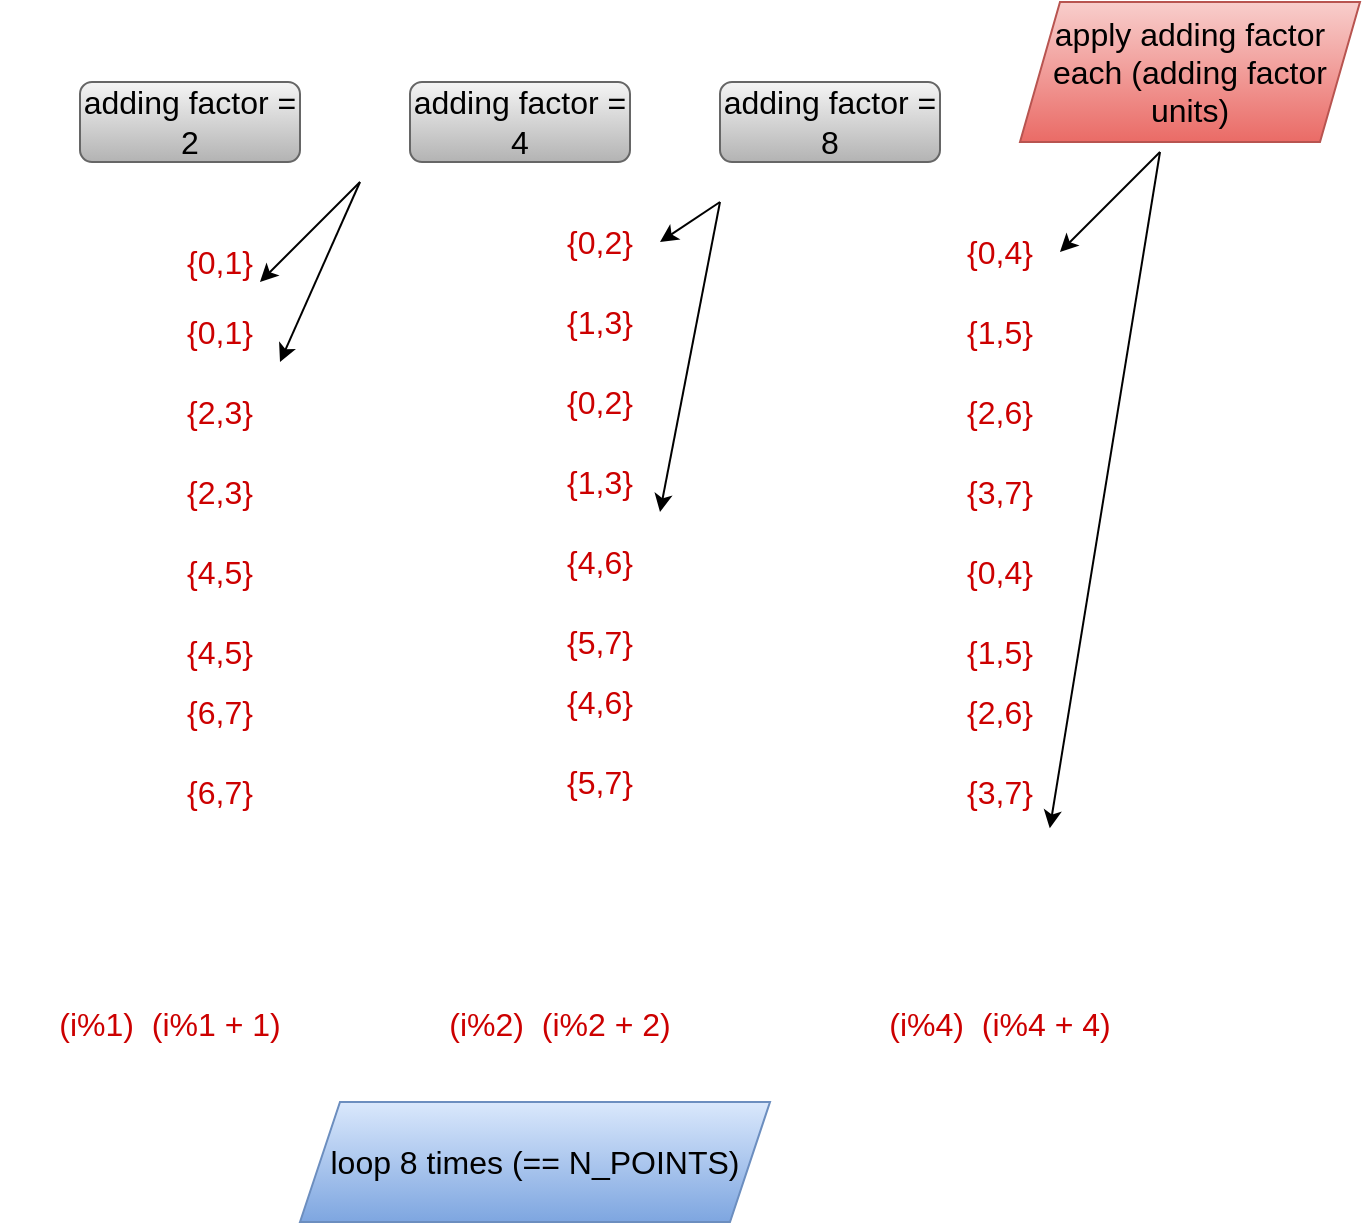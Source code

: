 <mxfile version="20.8.23" type="device"><diagram name="Page-1" id="IMZxmcUkiJM5APazUyDB"><mxGraphModel dx="724" dy="427" grid="1" gridSize="10" guides="1" tooltips="1" connect="1" arrows="1" fold="1" page="1" pageScale="1" pageWidth="1169" pageHeight="1654" math="0" shadow="0"><root><mxCell id="0"/><mxCell id="1" parent="0"/><mxCell id="4G7GijvBDSCk6zwYa0cB-18" value="" style="shape=image;verticalLabelPosition=bottom;labelBackgroundColor=default;verticalAlign=top;aspect=fixed;imageAspect=0;image=https://digitalsystemdesign.in/wp-content/uploads/2019/05/fft_8.png;" vertex="1" parent="1"><mxGeometry x="270" y="390" width="520" height="361" as="geometry"/></mxCell><mxCell id="4G7GijvBDSCk6zwYa0cB-19" value="&lt;font color=&quot;#cc0000&quot; style=&quot;font-size: 16px;&quot;&gt;{0,1}&lt;/font&gt;" style="text;html=1;strokeColor=none;fillColor=none;align=center;verticalAlign=middle;whiteSpace=wrap;rounded=0;" vertex="1" parent="1"><mxGeometry x="350" y="395" width="60" height="30" as="geometry"/></mxCell><mxCell id="4G7GijvBDSCk6zwYa0cB-20" value="&lt;font color=&quot;#cc0000&quot; style=&quot;font-size: 16px;&quot;&gt;{0,1}&lt;/font&gt;" style="text;html=1;strokeColor=none;fillColor=none;align=center;verticalAlign=middle;whiteSpace=wrap;rounded=0;" vertex="1" parent="1"><mxGeometry x="350" y="430" width="60" height="30" as="geometry"/></mxCell><mxCell id="4G7GijvBDSCk6zwYa0cB-21" value="&lt;font color=&quot;#cc0000&quot; style=&quot;font-size: 16px;&quot;&gt;{2,3}&lt;/font&gt;" style="text;html=1;strokeColor=none;fillColor=none;align=center;verticalAlign=middle;whiteSpace=wrap;rounded=0;" vertex="1" parent="1"><mxGeometry x="350" y="470" width="60" height="30" as="geometry"/></mxCell><mxCell id="4G7GijvBDSCk6zwYa0cB-22" value="&lt;font color=&quot;#cc0000&quot; style=&quot;font-size: 16px;&quot;&gt;{2,3}&lt;/font&gt;" style="text;html=1;strokeColor=none;fillColor=none;align=center;verticalAlign=middle;whiteSpace=wrap;rounded=0;" vertex="1" parent="1"><mxGeometry x="350" y="510" width="60" height="30" as="geometry"/></mxCell><mxCell id="4G7GijvBDSCk6zwYa0cB-23" value="&lt;font color=&quot;#cc0000&quot; style=&quot;font-size: 16px;&quot;&gt;{4,5}&lt;/font&gt;" style="text;html=1;strokeColor=none;fillColor=none;align=center;verticalAlign=middle;whiteSpace=wrap;rounded=0;" vertex="1" parent="1"><mxGeometry x="350" y="550" width="60" height="30" as="geometry"/></mxCell><mxCell id="4G7GijvBDSCk6zwYa0cB-24" value="&lt;font color=&quot;#cc0000&quot; style=&quot;font-size: 16px;&quot;&gt;{4,5}&lt;/font&gt;" style="text;html=1;strokeColor=none;fillColor=none;align=center;verticalAlign=middle;whiteSpace=wrap;rounded=0;" vertex="1" parent="1"><mxGeometry x="350" y="590" width="60" height="30" as="geometry"/></mxCell><mxCell id="4G7GijvBDSCk6zwYa0cB-25" value="&lt;font color=&quot;#cc0000&quot; style=&quot;font-size: 16px;&quot;&gt;{6,7}&lt;/font&gt;" style="text;html=1;strokeColor=none;fillColor=none;align=center;verticalAlign=middle;whiteSpace=wrap;rounded=0;" vertex="1" parent="1"><mxGeometry x="350" y="620" width="60" height="30" as="geometry"/></mxCell><mxCell id="4G7GijvBDSCk6zwYa0cB-26" value="&lt;font color=&quot;#cc0000&quot; style=&quot;font-size: 16px;&quot;&gt;{6,7}&lt;/font&gt;" style="text;html=1;strokeColor=none;fillColor=none;align=center;verticalAlign=middle;whiteSpace=wrap;rounded=0;" vertex="1" parent="1"><mxGeometry x="350" y="660" width="60" height="30" as="geometry"/></mxCell><mxCell id="4G7GijvBDSCk6zwYa0cB-27" value="&lt;font color=&quot;#cc0000&quot; style=&quot;font-size: 16px;&quot;&gt;{0,2}&lt;/font&gt;" style="text;html=1;strokeColor=none;fillColor=none;align=center;verticalAlign=middle;whiteSpace=wrap;rounded=0;" vertex="1" parent="1"><mxGeometry x="540" y="385" width="60" height="30" as="geometry"/></mxCell><mxCell id="4G7GijvBDSCk6zwYa0cB-28" value="&lt;font color=&quot;#cc0000&quot; style=&quot;font-size: 16px;&quot;&gt;{1,3}&lt;/font&gt;" style="text;html=1;strokeColor=none;fillColor=none;align=center;verticalAlign=middle;whiteSpace=wrap;rounded=0;" vertex="1" parent="1"><mxGeometry x="540" y="425" width="60" height="30" as="geometry"/></mxCell><mxCell id="4G7GijvBDSCk6zwYa0cB-29" value="&lt;font color=&quot;#cc0000&quot; style=&quot;font-size: 16px;&quot;&gt;{0,2}&lt;/font&gt;" style="text;html=1;strokeColor=none;fillColor=none;align=center;verticalAlign=middle;whiteSpace=wrap;rounded=0;" vertex="1" parent="1"><mxGeometry x="540" y="465" width="60" height="30" as="geometry"/></mxCell><mxCell id="4G7GijvBDSCk6zwYa0cB-30" value="&lt;font color=&quot;#cc0000&quot; style=&quot;font-size: 16px;&quot;&gt;{1,3}&lt;/font&gt;" style="text;html=1;strokeColor=none;fillColor=none;align=center;verticalAlign=middle;whiteSpace=wrap;rounded=0;" vertex="1" parent="1"><mxGeometry x="540" y="505" width="60" height="30" as="geometry"/></mxCell><mxCell id="4G7GijvBDSCk6zwYa0cB-31" value="&lt;font color=&quot;#cc0000&quot; style=&quot;font-size: 16px;&quot;&gt;{4,6}&lt;/font&gt;" style="text;html=1;strokeColor=none;fillColor=none;align=center;verticalAlign=middle;whiteSpace=wrap;rounded=0;" vertex="1" parent="1"><mxGeometry x="540" y="545" width="60" height="30" as="geometry"/></mxCell><mxCell id="4G7GijvBDSCk6zwYa0cB-32" value="&lt;font color=&quot;#cc0000&quot; style=&quot;font-size: 16px;&quot;&gt;{5,7}&lt;/font&gt;" style="text;html=1;strokeColor=none;fillColor=none;align=center;verticalAlign=middle;whiteSpace=wrap;rounded=0;" vertex="1" parent="1"><mxGeometry x="540" y="585" width="60" height="30" as="geometry"/></mxCell><mxCell id="4G7GijvBDSCk6zwYa0cB-33" value="&lt;font color=&quot;#cc0000&quot; style=&quot;font-size: 16px;&quot;&gt;{4,6}&lt;/font&gt;" style="text;html=1;strokeColor=none;fillColor=none;align=center;verticalAlign=middle;whiteSpace=wrap;rounded=0;" vertex="1" parent="1"><mxGeometry x="540" y="615" width="60" height="30" as="geometry"/></mxCell><mxCell id="4G7GijvBDSCk6zwYa0cB-34" value="&lt;font color=&quot;#cc0000&quot; style=&quot;font-size: 16px;&quot;&gt;{5,7}&lt;/font&gt;" style="text;html=1;strokeColor=none;fillColor=none;align=center;verticalAlign=middle;whiteSpace=wrap;rounded=0;" vertex="1" parent="1"><mxGeometry x="540" y="655" width="60" height="30" as="geometry"/></mxCell><mxCell id="4G7GijvBDSCk6zwYa0cB-35" value="&lt;font color=&quot;#cc0000&quot; style=&quot;font-size: 16px;&quot;&gt;{0,4}&lt;/font&gt;" style="text;html=1;strokeColor=none;fillColor=none;align=center;verticalAlign=middle;whiteSpace=wrap;rounded=0;" vertex="1" parent="1"><mxGeometry x="740" y="390" width="60" height="30" as="geometry"/></mxCell><mxCell id="4G7GijvBDSCk6zwYa0cB-36" value="&lt;font color=&quot;#cc0000&quot; style=&quot;font-size: 16px;&quot;&gt;{1,5}&lt;/font&gt;" style="text;html=1;strokeColor=none;fillColor=none;align=center;verticalAlign=middle;whiteSpace=wrap;rounded=0;" vertex="1" parent="1"><mxGeometry x="740" y="430" width="60" height="30" as="geometry"/></mxCell><mxCell id="4G7GijvBDSCk6zwYa0cB-37" value="&lt;font color=&quot;#cc0000&quot; style=&quot;font-size: 16px;&quot;&gt;{2,6}&lt;/font&gt;" style="text;html=1;strokeColor=none;fillColor=none;align=center;verticalAlign=middle;whiteSpace=wrap;rounded=0;" vertex="1" parent="1"><mxGeometry x="740" y="470" width="60" height="30" as="geometry"/></mxCell><mxCell id="4G7GijvBDSCk6zwYa0cB-38" value="&lt;font color=&quot;#cc0000&quot; style=&quot;font-size: 16px;&quot;&gt;{3,7}&lt;/font&gt;" style="text;html=1;strokeColor=none;fillColor=none;align=center;verticalAlign=middle;whiteSpace=wrap;rounded=0;" vertex="1" parent="1"><mxGeometry x="740" y="510" width="60" height="30" as="geometry"/></mxCell><mxCell id="4G7GijvBDSCk6zwYa0cB-39" value="&lt;font color=&quot;#cc0000&quot; style=&quot;font-size: 16px;&quot;&gt;{0,4}&lt;/font&gt;" style="text;html=1;strokeColor=none;fillColor=none;align=center;verticalAlign=middle;whiteSpace=wrap;rounded=0;" vertex="1" parent="1"><mxGeometry x="740" y="550" width="60" height="30" as="geometry"/></mxCell><mxCell id="4G7GijvBDSCk6zwYa0cB-40" value="&lt;font color=&quot;#cc0000&quot; style=&quot;font-size: 16px;&quot;&gt;{1,5}&lt;/font&gt;" style="text;html=1;strokeColor=none;fillColor=none;align=center;verticalAlign=middle;whiteSpace=wrap;rounded=0;" vertex="1" parent="1"><mxGeometry x="740" y="590" width="60" height="30" as="geometry"/></mxCell><mxCell id="4G7GijvBDSCk6zwYa0cB-41" value="&lt;font color=&quot;#cc0000&quot; style=&quot;font-size: 16px;&quot;&gt;{2,6}&lt;/font&gt;" style="text;html=1;strokeColor=none;fillColor=none;align=center;verticalAlign=middle;whiteSpace=wrap;rounded=0;" vertex="1" parent="1"><mxGeometry x="740" y="620" width="60" height="30" as="geometry"/></mxCell><mxCell id="4G7GijvBDSCk6zwYa0cB-42" value="&lt;font color=&quot;#cc0000&quot; style=&quot;font-size: 16px;&quot;&gt;{3,7}&lt;/font&gt;" style="text;html=1;strokeColor=none;fillColor=none;align=center;verticalAlign=middle;whiteSpace=wrap;rounded=0;" vertex="1" parent="1"><mxGeometry x="740" y="660" width="60" height="30" as="geometry"/></mxCell><mxCell id="4G7GijvBDSCk6zwYa0cB-43" value="adding factor = 2" style="rounded=1;whiteSpace=wrap;html=1;fontSize=16;fillColor=#f5f5f5;gradientColor=#b3b3b3;strokeColor=#666666;" vertex="1" parent="1"><mxGeometry x="310" y="320" width="110" height="40" as="geometry"/></mxCell><mxCell id="4G7GijvBDSCk6zwYa0cB-44" value="adding factor = 4" style="rounded=1;whiteSpace=wrap;html=1;fontSize=16;fillColor=#f5f5f5;gradientColor=#b3b3b3;strokeColor=#666666;" vertex="1" parent="1"><mxGeometry x="475" y="320" width="110" height="40" as="geometry"/></mxCell><mxCell id="4G7GijvBDSCk6zwYa0cB-45" value="adding factor = 8" style="rounded=1;whiteSpace=wrap;html=1;fontSize=16;fillColor=#f5f5f5;gradientColor=#b3b3b3;strokeColor=#666666;" vertex="1" parent="1"><mxGeometry x="630" y="320" width="110" height="40" as="geometry"/></mxCell><mxCell id="4G7GijvBDSCk6zwYa0cB-50" value="" style="endArrow=classic;html=1;rounded=0;fontSize=16;fontColor=#CC0000;entryX=1;entryY=1;entryDx=0;entryDy=0;" edge="1" parent="1" target="4G7GijvBDSCk6zwYa0cB-20"><mxGeometry width="50" height="50" relative="1" as="geometry"><mxPoint x="450" y="370" as="sourcePoint"/><mxPoint x="620" y="440" as="targetPoint"/></mxGeometry></mxCell><mxCell id="4G7GijvBDSCk6zwYa0cB-52" value="" style="endArrow=classic;html=1;rounded=0;fontSize=16;fontColor=#CC0000;entryX=1;entryY=1;entryDx=0;entryDy=0;" edge="1" parent="1"><mxGeometry width="50" height="50" relative="1" as="geometry"><mxPoint x="450" y="370" as="sourcePoint"/><mxPoint x="400" y="420" as="targetPoint"/></mxGeometry></mxCell><mxCell id="4G7GijvBDSCk6zwYa0cB-53" value="" style="endArrow=classic;html=1;rounded=0;fontSize=16;fontColor=#CC0000;entryX=1;entryY=1;entryDx=0;entryDy=0;" edge="1" parent="1" target="4G7GijvBDSCk6zwYa0cB-30"><mxGeometry width="50" height="50" relative="1" as="geometry"><mxPoint x="630" y="380" as="sourcePoint"/><mxPoint x="610" y="440" as="targetPoint"/></mxGeometry></mxCell><mxCell id="4G7GijvBDSCk6zwYa0cB-54" value="" style="endArrow=classic;html=1;rounded=0;fontSize=16;fontColor=#CC0000;entryX=1;entryY=1;entryDx=0;entryDy=0;" edge="1" parent="1"><mxGeometry width="50" height="50" relative="1" as="geometry"><mxPoint x="630" y="380" as="sourcePoint"/><mxPoint x="600" y="400" as="targetPoint"/></mxGeometry></mxCell><mxCell id="4G7GijvBDSCk6zwYa0cB-55" value="" style="endArrow=classic;html=1;rounded=0;fontSize=16;fontColor=#CC0000;entryX=0.915;entryY=1.105;entryDx=0;entryDy=0;entryPerimeter=0;" edge="1" parent="1" target="4G7GijvBDSCk6zwYa0cB-42"><mxGeometry width="50" height="50" relative="1" as="geometry"><mxPoint x="850" y="355" as="sourcePoint"/><mxPoint x="810" y="445" as="targetPoint"/></mxGeometry></mxCell><mxCell id="4G7GijvBDSCk6zwYa0cB-56" value="" style="endArrow=classic;html=1;rounded=0;fontSize=16;fontColor=#CC0000;entryX=1;entryY=1;entryDx=0;entryDy=0;" edge="1" parent="1"><mxGeometry width="50" height="50" relative="1" as="geometry"><mxPoint x="850" y="355" as="sourcePoint"/><mxPoint x="800" y="405" as="targetPoint"/></mxGeometry></mxCell><mxCell id="4G7GijvBDSCk6zwYa0cB-57" value="(i%4)&amp;nbsp; (i%4 + 4)" style="text;html=1;strokeColor=none;fillColor=none;align=center;verticalAlign=middle;whiteSpace=wrap;rounded=0;fontSize=16;fontColor=#CC0000;" vertex="1" parent="1"><mxGeometry x="695" y="761" width="150" height="60" as="geometry"/></mxCell><mxCell id="4G7GijvBDSCk6zwYa0cB-58" value="(i%2)&amp;nbsp; (i%2 + 2)" style="text;html=1;strokeColor=none;fillColor=none;align=center;verticalAlign=middle;whiteSpace=wrap;rounded=0;fontSize=16;fontColor=#CC0000;" vertex="1" parent="1"><mxGeometry x="475" y="761" width="150" height="60" as="geometry"/></mxCell><mxCell id="4G7GijvBDSCk6zwYa0cB-59" value="(i%1)&amp;nbsp; (i%1 + 1)" style="text;html=1;strokeColor=none;fillColor=none;align=center;verticalAlign=middle;whiteSpace=wrap;rounded=0;fontSize=16;fontColor=#CC0000;" vertex="1" parent="1"><mxGeometry x="280" y="761" width="150" height="60" as="geometry"/></mxCell><mxCell id="4G7GijvBDSCk6zwYa0cB-61" value="apply adding factor each (adding factor units)" style="shape=parallelogram;perimeter=parallelogramPerimeter;whiteSpace=wrap;html=1;fixedSize=1;fontSize=16;fillColor=#f8cecc;gradientColor=#ea6b66;strokeColor=#b85450;" vertex="1" parent="1"><mxGeometry x="780" y="280" width="170" height="70" as="geometry"/></mxCell><mxCell id="4G7GijvBDSCk6zwYa0cB-62" value="loop 8 times (== N_POINTS)" style="shape=parallelogram;perimeter=parallelogramPerimeter;whiteSpace=wrap;html=1;fixedSize=1;fontSize=16;fillColor=#dae8fc;gradientColor=#7ea6e0;strokeColor=#6c8ebf;" vertex="1" parent="1"><mxGeometry x="420" y="830" width="235" height="60" as="geometry"/></mxCell></root></mxGraphModel></diagram></mxfile>